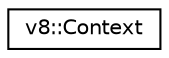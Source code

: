 digraph "Graphical Class Hierarchy"
{
  edge [fontname="Helvetica",fontsize="10",labelfontname="Helvetica",labelfontsize="10"];
  node [fontname="Helvetica",fontsize="10",shape=record];
  rankdir="LR";
  Node1 [label="v8::Context",height=0.2,width=0.4,color="black", fillcolor="white", style="filled",URL="$classv8_1_1Context.html"];
}
